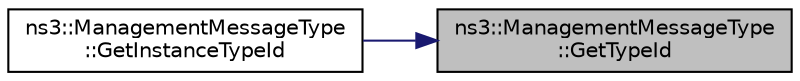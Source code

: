 digraph "ns3::ManagementMessageType::GetTypeId"
{
 // LATEX_PDF_SIZE
  edge [fontname="Helvetica",fontsize="10",labelfontname="Helvetica",labelfontsize="10"];
  node [fontname="Helvetica",fontsize="10",shape=record];
  rankdir="RL";
  Node1 [label="ns3::ManagementMessageType\l::GetTypeId",height=0.2,width=0.4,color="black", fillcolor="grey75", style="filled", fontcolor="black",tooltip="Get the type ID."];
  Node1 -> Node2 [dir="back",color="midnightblue",fontsize="10",style="solid",fontname="Helvetica"];
  Node2 [label="ns3::ManagementMessageType\l::GetInstanceTypeId",height=0.2,width=0.4,color="black", fillcolor="white", style="filled",URL="$classns3_1_1_management_message_type.html#aa00fc0d9cdc1414607dab2dfe98790a7",tooltip="Get the most derived TypeId for this Object."];
}
